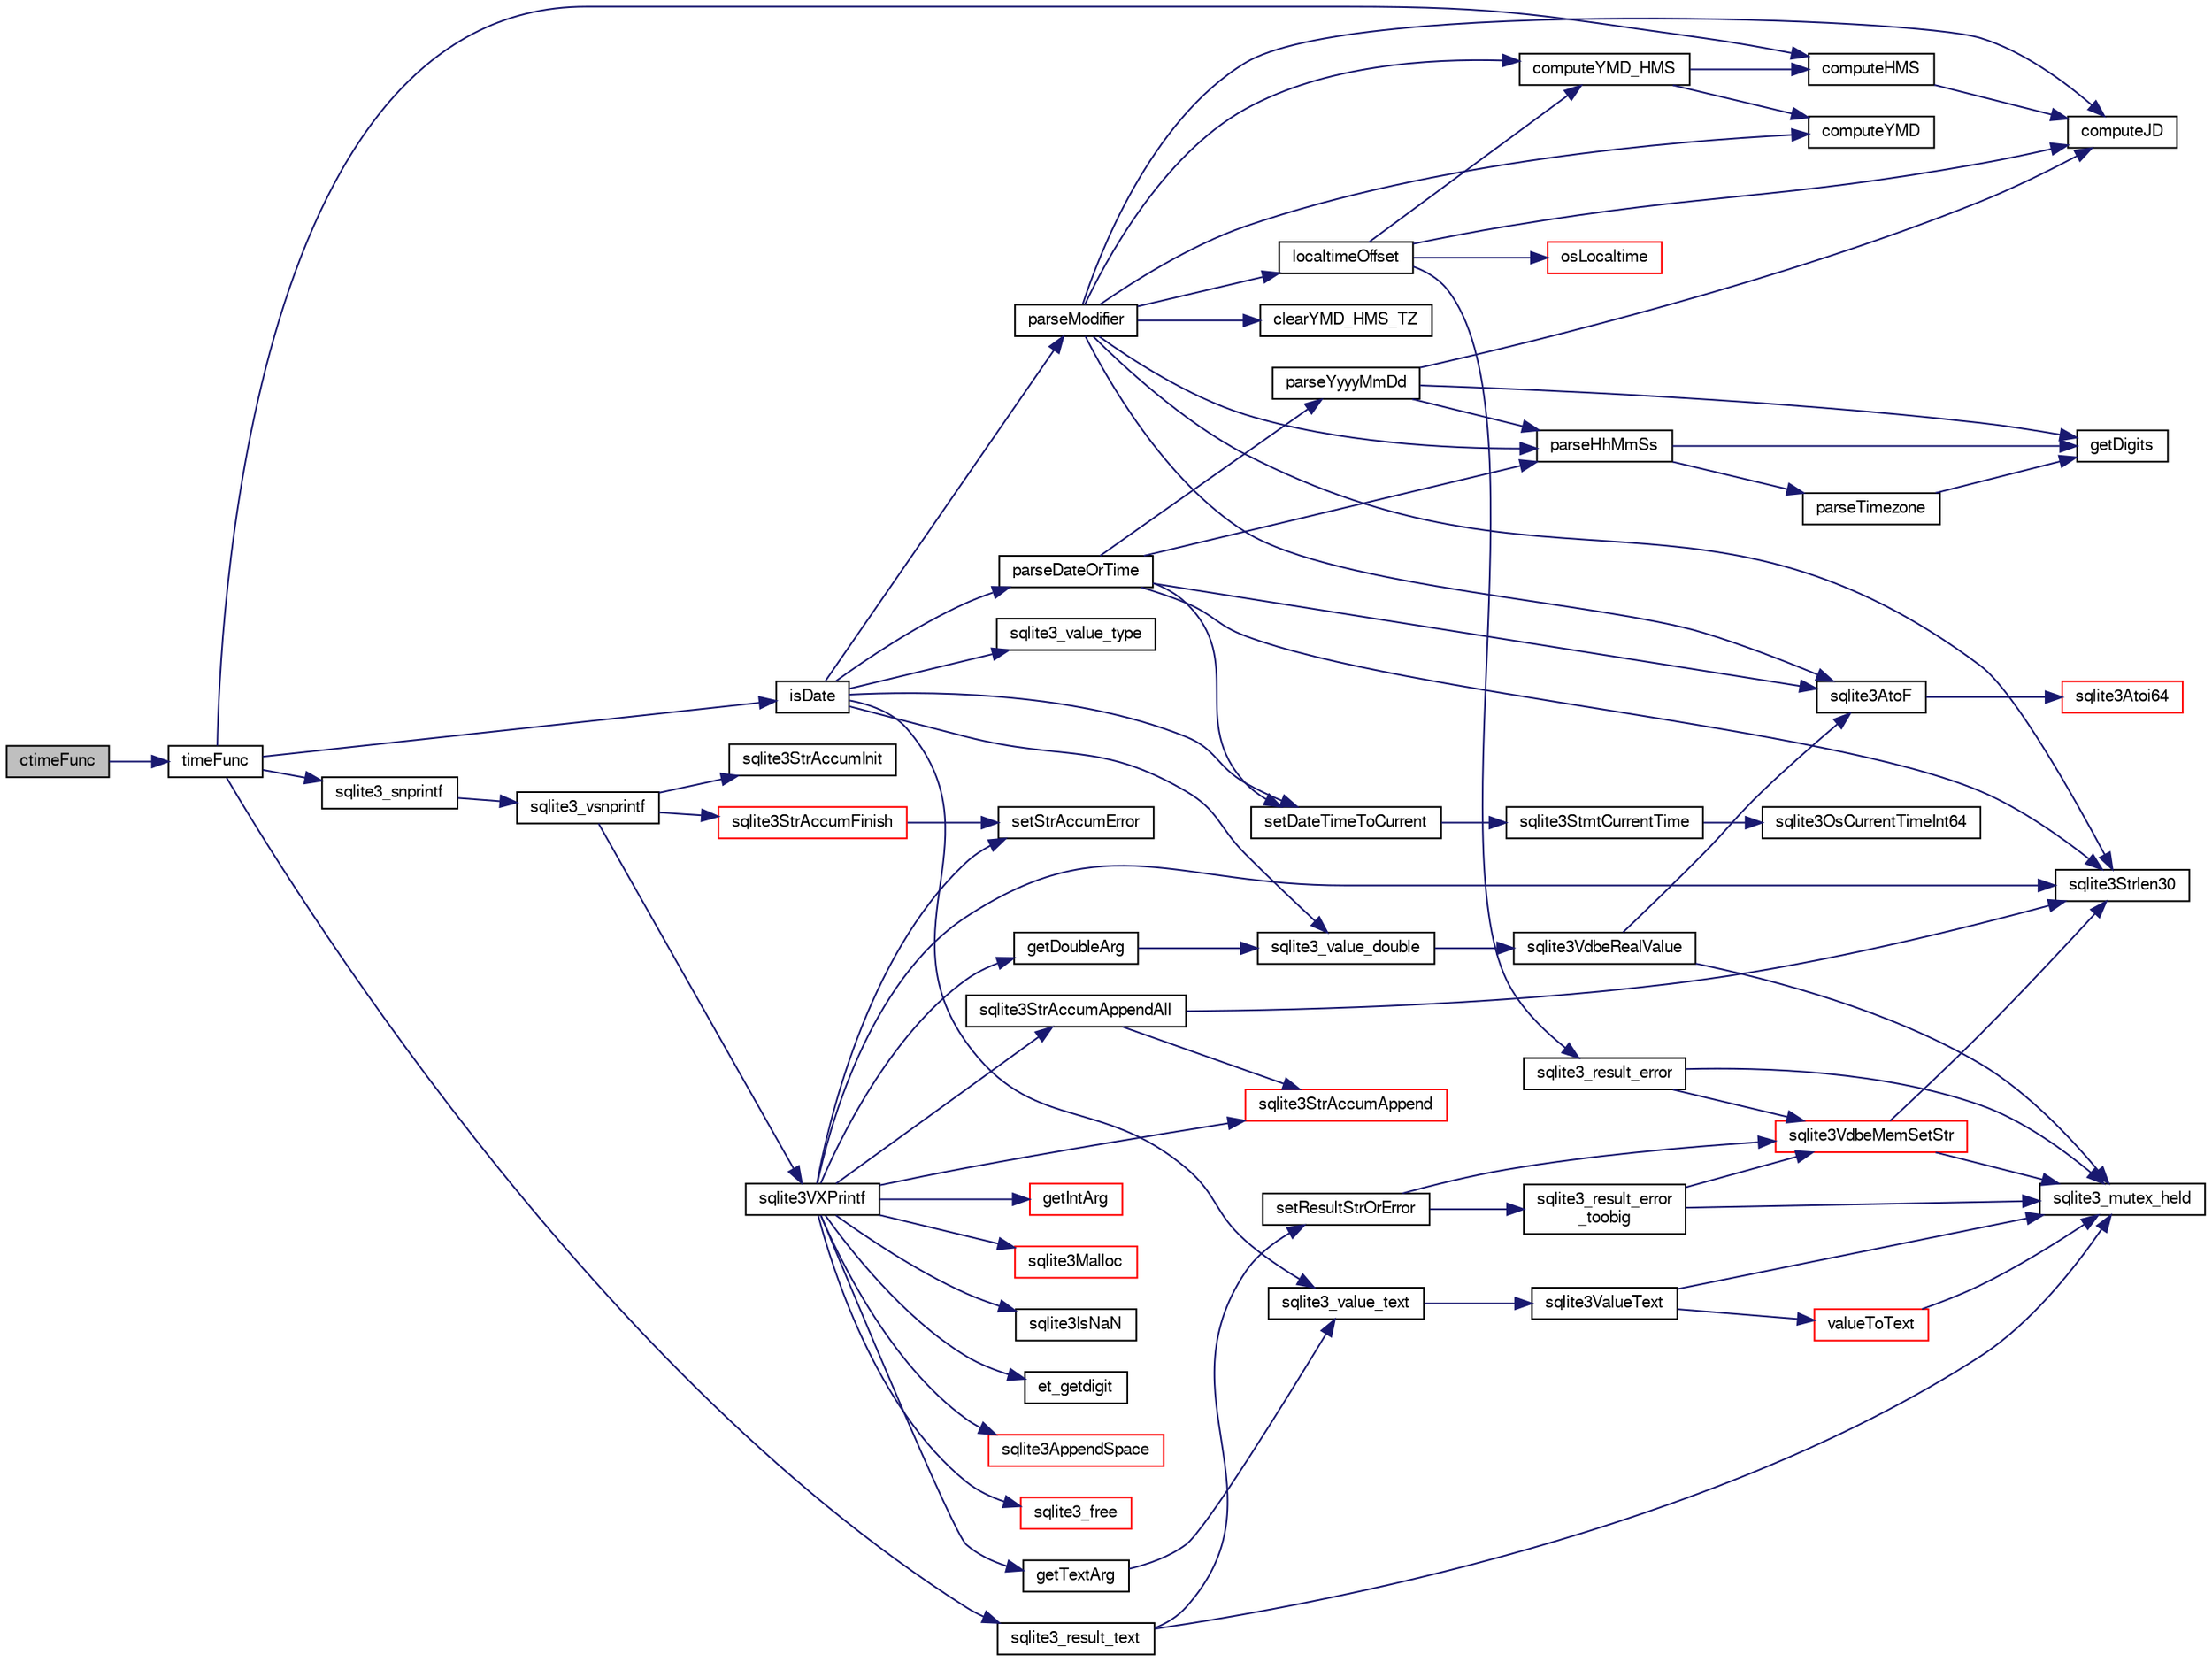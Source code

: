 digraph "ctimeFunc"
{
  edge [fontname="FreeSans",fontsize="10",labelfontname="FreeSans",labelfontsize="10"];
  node [fontname="FreeSans",fontsize="10",shape=record];
  rankdir="LR";
  Node80114 [label="ctimeFunc",height=0.2,width=0.4,color="black", fillcolor="grey75", style="filled", fontcolor="black"];
  Node80114 -> Node80115 [color="midnightblue",fontsize="10",style="solid",fontname="FreeSans"];
  Node80115 [label="timeFunc",height=0.2,width=0.4,color="black", fillcolor="white", style="filled",URL="$sqlite3_8c.html#aca881e4cda242c3a8f2256605cbf9e91"];
  Node80115 -> Node80116 [color="midnightblue",fontsize="10",style="solid",fontname="FreeSans"];
  Node80116 [label="isDate",height=0.2,width=0.4,color="black", fillcolor="white", style="filled",URL="$sqlite3_8c.html#a88586fabfb5a2ee248ccf6f5dfb90904"];
  Node80116 -> Node80117 [color="midnightblue",fontsize="10",style="solid",fontname="FreeSans"];
  Node80117 [label="setDateTimeToCurrent",height=0.2,width=0.4,color="black", fillcolor="white", style="filled",URL="$sqlite3_8c.html#a18009d23009369ca192dbbc98f7b9e2e"];
  Node80117 -> Node80118 [color="midnightblue",fontsize="10",style="solid",fontname="FreeSans"];
  Node80118 [label="sqlite3StmtCurrentTime",height=0.2,width=0.4,color="black", fillcolor="white", style="filled",URL="$sqlite3_8c.html#ae1011d49964d4f1e38cebd95eab80802"];
  Node80118 -> Node80119 [color="midnightblue",fontsize="10",style="solid",fontname="FreeSans"];
  Node80119 [label="sqlite3OsCurrentTimeInt64",height=0.2,width=0.4,color="black", fillcolor="white", style="filled",URL="$sqlite3_8c.html#a8fba11754c83b89782ef18af266f5ec2"];
  Node80116 -> Node80120 [color="midnightblue",fontsize="10",style="solid",fontname="FreeSans"];
  Node80120 [label="sqlite3_value_type",height=0.2,width=0.4,color="black", fillcolor="white", style="filled",URL="$sqlite3_8c.html#ac5e91a982065a1ab220a43bbd18cfa60"];
  Node80116 -> Node80121 [color="midnightblue",fontsize="10",style="solid",fontname="FreeSans"];
  Node80121 [label="sqlite3_value_double",height=0.2,width=0.4,color="black", fillcolor="white", style="filled",URL="$sqlite3_8c.html#a3e50c1a2dd484a8b6911c9d163816b88"];
  Node80121 -> Node80122 [color="midnightblue",fontsize="10",style="solid",fontname="FreeSans"];
  Node80122 [label="sqlite3VdbeRealValue",height=0.2,width=0.4,color="black", fillcolor="white", style="filled",URL="$sqlite3_8c.html#a5bf943a4f9a5516911b3bc610e3d64e0"];
  Node80122 -> Node80123 [color="midnightblue",fontsize="10",style="solid",fontname="FreeSans"];
  Node80123 [label="sqlite3_mutex_held",height=0.2,width=0.4,color="black", fillcolor="white", style="filled",URL="$sqlite3_8c.html#acf77da68932b6bc163c5e68547ecc3e7"];
  Node80122 -> Node80124 [color="midnightblue",fontsize="10",style="solid",fontname="FreeSans"];
  Node80124 [label="sqlite3AtoF",height=0.2,width=0.4,color="black", fillcolor="white", style="filled",URL="$sqlite3_8c.html#ad2a961fc08942417d977510a1384b6d2"];
  Node80124 -> Node80125 [color="midnightblue",fontsize="10",style="solid",fontname="FreeSans"];
  Node80125 [label="sqlite3Atoi64",height=0.2,width=0.4,color="red", fillcolor="white", style="filled",URL="$sqlite3_8c.html#a5b13083911b3dc0a0b54f43acc686a39"];
  Node80116 -> Node80127 [color="midnightblue",fontsize="10",style="solid",fontname="FreeSans"];
  Node80127 [label="sqlite3_value_text",height=0.2,width=0.4,color="black", fillcolor="white", style="filled",URL="$sqlite3_8c.html#aef2ace3239e6dd59c74110faa70f8171"];
  Node80127 -> Node80128 [color="midnightblue",fontsize="10",style="solid",fontname="FreeSans"];
  Node80128 [label="sqlite3ValueText",height=0.2,width=0.4,color="black", fillcolor="white", style="filled",URL="$sqlite3_8c.html#ad567a94e52d1adf81f4857fdba00a59b"];
  Node80128 -> Node80123 [color="midnightblue",fontsize="10",style="solid",fontname="FreeSans"];
  Node80128 -> Node80129 [color="midnightblue",fontsize="10",style="solid",fontname="FreeSans"];
  Node80129 [label="valueToText",height=0.2,width=0.4,color="red", fillcolor="white", style="filled",URL="$sqlite3_8c.html#abded1c4848e5c5901949c02af499044c"];
  Node80129 -> Node80123 [color="midnightblue",fontsize="10",style="solid",fontname="FreeSans"];
  Node80116 -> Node80387 [color="midnightblue",fontsize="10",style="solid",fontname="FreeSans"];
  Node80387 [label="parseDateOrTime",height=0.2,width=0.4,color="black", fillcolor="white", style="filled",URL="$sqlite3_8c.html#a86a0ea000a0479eb6de44cbeb82acef9"];
  Node80387 -> Node80388 [color="midnightblue",fontsize="10",style="solid",fontname="FreeSans"];
  Node80388 [label="parseYyyyMmDd",height=0.2,width=0.4,color="black", fillcolor="white", style="filled",URL="$sqlite3_8c.html#ad3a4252b0c148f0174e1e546115b5802"];
  Node80388 -> Node80389 [color="midnightblue",fontsize="10",style="solid",fontname="FreeSans"];
  Node80389 [label="getDigits",height=0.2,width=0.4,color="black", fillcolor="white", style="filled",URL="$sqlite3_8c.html#af4fdc2bcc27f2897a50c080040855e4d"];
  Node80388 -> Node80390 [color="midnightblue",fontsize="10",style="solid",fontname="FreeSans"];
  Node80390 [label="parseHhMmSs",height=0.2,width=0.4,color="black", fillcolor="white", style="filled",URL="$sqlite3_8c.html#ac4cdecf91abf320cc407022a3bd4944f"];
  Node80390 -> Node80389 [color="midnightblue",fontsize="10",style="solid",fontname="FreeSans"];
  Node80390 -> Node80391 [color="midnightblue",fontsize="10",style="solid",fontname="FreeSans"];
  Node80391 [label="parseTimezone",height=0.2,width=0.4,color="black", fillcolor="white", style="filled",URL="$sqlite3_8c.html#a0cdd15f925d164c8f4ce8f6a7ef87294"];
  Node80391 -> Node80389 [color="midnightblue",fontsize="10",style="solid",fontname="FreeSans"];
  Node80388 -> Node80356 [color="midnightblue",fontsize="10",style="solid",fontname="FreeSans"];
  Node80356 [label="computeJD",height=0.2,width=0.4,color="black", fillcolor="white", style="filled",URL="$sqlite3_8c.html#aeeefea84c7c62565ee8e5491f39c0bc4"];
  Node80387 -> Node80390 [color="midnightblue",fontsize="10",style="solid",fontname="FreeSans"];
  Node80387 -> Node80117 [color="midnightblue",fontsize="10",style="solid",fontname="FreeSans"];
  Node80387 -> Node80124 [color="midnightblue",fontsize="10",style="solid",fontname="FreeSans"];
  Node80387 -> Node80191 [color="midnightblue",fontsize="10",style="solid",fontname="FreeSans"];
  Node80191 [label="sqlite3Strlen30",height=0.2,width=0.4,color="black", fillcolor="white", style="filled",URL="$sqlite3_8c.html#a3dcd80ba41f1a308193dee74857b62a7"];
  Node80116 -> Node80392 [color="midnightblue",fontsize="10",style="solid",fontname="FreeSans"];
  Node80392 [label="parseModifier",height=0.2,width=0.4,color="black", fillcolor="white", style="filled",URL="$sqlite3_8c.html#af27e39a2d2026d0f51799a9c254c4f06"];
  Node80392 -> Node80356 [color="midnightblue",fontsize="10",style="solid",fontname="FreeSans"];
  Node80392 -> Node80393 [color="midnightblue",fontsize="10",style="solid",fontname="FreeSans"];
  Node80393 [label="localtimeOffset",height=0.2,width=0.4,color="black", fillcolor="white", style="filled",URL="$sqlite3_8c.html#a90df73d3001a38322fee639ae369b637"];
  Node80393 -> Node80360 [color="midnightblue",fontsize="10",style="solid",fontname="FreeSans"];
  Node80360 [label="computeYMD_HMS",height=0.2,width=0.4,color="black", fillcolor="white", style="filled",URL="$sqlite3_8c.html#aaa0f11071766258d0a6bd58c98a5cfa4"];
  Node80360 -> Node80358 [color="midnightblue",fontsize="10",style="solid",fontname="FreeSans"];
  Node80358 [label="computeYMD",height=0.2,width=0.4,color="black", fillcolor="white", style="filled",URL="$sqlite3_8c.html#a5bd5a8651c26bd9c9e84482fc7b82321"];
  Node80360 -> Node80361 [color="midnightblue",fontsize="10",style="solid",fontname="FreeSans"];
  Node80361 [label="computeHMS",height=0.2,width=0.4,color="black", fillcolor="white", style="filled",URL="$sqlite3_8c.html#a13e9c62b28e0545b79e18f6c020ee51b"];
  Node80361 -> Node80356 [color="midnightblue",fontsize="10",style="solid",fontname="FreeSans"];
  Node80393 -> Node80356 [color="midnightblue",fontsize="10",style="solid",fontname="FreeSans"];
  Node80393 -> Node80394 [color="midnightblue",fontsize="10",style="solid",fontname="FreeSans"];
  Node80394 [label="osLocaltime",height=0.2,width=0.4,color="red", fillcolor="white", style="filled",URL="$sqlite3_8c.html#a1cd1d1cf8d386ab8c12e96557cd47c20"];
  Node80393 -> Node80287 [color="midnightblue",fontsize="10",style="solid",fontname="FreeSans"];
  Node80287 [label="sqlite3_result_error",height=0.2,width=0.4,color="black", fillcolor="white", style="filled",URL="$sqlite3_8c.html#a577161e1b67908b94f47007aaa6ae4c4"];
  Node80287 -> Node80123 [color="midnightblue",fontsize="10",style="solid",fontname="FreeSans"];
  Node80287 -> Node80240 [color="midnightblue",fontsize="10",style="solid",fontname="FreeSans"];
  Node80240 [label="sqlite3VdbeMemSetStr",height=0.2,width=0.4,color="red", fillcolor="white", style="filled",URL="$sqlite3_8c.html#a9697bec7c3b512483638ea3646191d7d"];
  Node80240 -> Node80123 [color="midnightblue",fontsize="10",style="solid",fontname="FreeSans"];
  Node80240 -> Node80191 [color="midnightblue",fontsize="10",style="solid",fontname="FreeSans"];
  Node80392 -> Node80395 [color="midnightblue",fontsize="10",style="solid",fontname="FreeSans"];
  Node80395 [label="clearYMD_HMS_TZ",height=0.2,width=0.4,color="black", fillcolor="white", style="filled",URL="$sqlite3_8c.html#a52d96edd21a70f6a8a6a987c54de3cc3"];
  Node80392 -> Node80124 [color="midnightblue",fontsize="10",style="solid",fontname="FreeSans"];
  Node80392 -> Node80191 [color="midnightblue",fontsize="10",style="solid",fontname="FreeSans"];
  Node80392 -> Node80360 [color="midnightblue",fontsize="10",style="solid",fontname="FreeSans"];
  Node80392 -> Node80358 [color="midnightblue",fontsize="10",style="solid",fontname="FreeSans"];
  Node80392 -> Node80390 [color="midnightblue",fontsize="10",style="solid",fontname="FreeSans"];
  Node80115 -> Node80361 [color="midnightblue",fontsize="10",style="solid",fontname="FreeSans"];
  Node80115 -> Node80315 [color="midnightblue",fontsize="10",style="solid",fontname="FreeSans"];
  Node80315 [label="sqlite3_snprintf",height=0.2,width=0.4,color="black", fillcolor="white", style="filled",URL="$sqlite3_8c.html#aa2695a752e971577f5784122f2013c40"];
  Node80315 -> Node80316 [color="midnightblue",fontsize="10",style="solid",fontname="FreeSans"];
  Node80316 [label="sqlite3_vsnprintf",height=0.2,width=0.4,color="black", fillcolor="white", style="filled",URL="$sqlite3_8c.html#a0862c03aea71d62847e452aa655add42"];
  Node80316 -> Node80176 [color="midnightblue",fontsize="10",style="solid",fontname="FreeSans"];
  Node80176 [label="sqlite3StrAccumInit",height=0.2,width=0.4,color="black", fillcolor="white", style="filled",URL="$sqlite3_8c.html#aabf95e113b9d54d519cd15a56215f560"];
  Node80316 -> Node80177 [color="midnightblue",fontsize="10",style="solid",fontname="FreeSans"];
  Node80177 [label="sqlite3VXPrintf",height=0.2,width=0.4,color="black", fillcolor="white", style="filled",URL="$sqlite3_8c.html#a63c25806c9bd4a2b76f9a0eb232c6bde"];
  Node80177 -> Node80178 [color="midnightblue",fontsize="10",style="solid",fontname="FreeSans"];
  Node80178 [label="sqlite3StrAccumAppend",height=0.2,width=0.4,color="red", fillcolor="white", style="filled",URL="$sqlite3_8c.html#a56664fa33def33c5a5245b623441d5e0"];
  Node80177 -> Node80185 [color="midnightblue",fontsize="10",style="solid",fontname="FreeSans"];
  Node80185 [label="getIntArg",height=0.2,width=0.4,color="red", fillcolor="white", style="filled",URL="$sqlite3_8c.html#abff258963dbd9205fb299851a64c67be"];
  Node80177 -> Node80138 [color="midnightblue",fontsize="10",style="solid",fontname="FreeSans"];
  Node80138 [label="sqlite3Malloc",height=0.2,width=0.4,color="red", fillcolor="white", style="filled",URL="$sqlite3_8c.html#a361a2eaa846b1885f123abe46f5d8b2b"];
  Node80177 -> Node80181 [color="midnightblue",fontsize="10",style="solid",fontname="FreeSans"];
  Node80181 [label="setStrAccumError",height=0.2,width=0.4,color="black", fillcolor="white", style="filled",URL="$sqlite3_8c.html#a3dc479a1fc8ba1ab8edfe51f8a0b102c"];
  Node80177 -> Node80189 [color="midnightblue",fontsize="10",style="solid",fontname="FreeSans"];
  Node80189 [label="getDoubleArg",height=0.2,width=0.4,color="black", fillcolor="white", style="filled",URL="$sqlite3_8c.html#a1cf25120072c85bd261983b24c12c3d9"];
  Node80189 -> Node80121 [color="midnightblue",fontsize="10",style="solid",fontname="FreeSans"];
  Node80177 -> Node80190 [color="midnightblue",fontsize="10",style="solid",fontname="FreeSans"];
  Node80190 [label="sqlite3IsNaN",height=0.2,width=0.4,color="black", fillcolor="white", style="filled",URL="$sqlite3_8c.html#aed4d78203877c3486765ccbc7feebb50"];
  Node80177 -> Node80191 [color="midnightblue",fontsize="10",style="solid",fontname="FreeSans"];
  Node80177 -> Node80192 [color="midnightblue",fontsize="10",style="solid",fontname="FreeSans"];
  Node80192 [label="et_getdigit",height=0.2,width=0.4,color="black", fillcolor="white", style="filled",URL="$sqlite3_8c.html#a40c5a308749ad07cc2397a53e081bff0"];
  Node80177 -> Node80193 [color="midnightblue",fontsize="10",style="solid",fontname="FreeSans"];
  Node80193 [label="getTextArg",height=0.2,width=0.4,color="black", fillcolor="white", style="filled",URL="$sqlite3_8c.html#afbb41850423ef20071cefaab0431e04d"];
  Node80193 -> Node80127 [color="midnightblue",fontsize="10",style="solid",fontname="FreeSans"];
  Node80177 -> Node80194 [color="midnightblue",fontsize="10",style="solid",fontname="FreeSans"];
  Node80194 [label="sqlite3StrAccumAppendAll",height=0.2,width=0.4,color="black", fillcolor="white", style="filled",URL="$sqlite3_8c.html#acaf8f3e4f99a3c3a4a77e9c987547289"];
  Node80194 -> Node80178 [color="midnightblue",fontsize="10",style="solid",fontname="FreeSans"];
  Node80194 -> Node80191 [color="midnightblue",fontsize="10",style="solid",fontname="FreeSans"];
  Node80177 -> Node80195 [color="midnightblue",fontsize="10",style="solid",fontname="FreeSans"];
  Node80195 [label="sqlite3AppendSpace",height=0.2,width=0.4,color="red", fillcolor="white", style="filled",URL="$sqlite3_8c.html#aefd38a5afc0020d4a93855c3ee7c63a8"];
  Node80177 -> Node80149 [color="midnightblue",fontsize="10",style="solid",fontname="FreeSans"];
  Node80149 [label="sqlite3_free",height=0.2,width=0.4,color="red", fillcolor="white", style="filled",URL="$sqlite3_8c.html#a6552349e36a8a691af5487999ab09519"];
  Node80316 -> Node80196 [color="midnightblue",fontsize="10",style="solid",fontname="FreeSans"];
  Node80196 [label="sqlite3StrAccumFinish",height=0.2,width=0.4,color="red", fillcolor="white", style="filled",URL="$sqlite3_8c.html#adb7f26b10ac1b847db6f000ef4c2e2ba"];
  Node80196 -> Node80181 [color="midnightblue",fontsize="10",style="solid",fontname="FreeSans"];
  Node80115 -> Node80252 [color="midnightblue",fontsize="10",style="solid",fontname="FreeSans"];
  Node80252 [label="sqlite3_result_text",height=0.2,width=0.4,color="black", fillcolor="white", style="filled",URL="$sqlite3_8c.html#a2c06bc83045bd7986b89e5e8bd689bdf"];
  Node80252 -> Node80123 [color="midnightblue",fontsize="10",style="solid",fontname="FreeSans"];
  Node80252 -> Node80253 [color="midnightblue",fontsize="10",style="solid",fontname="FreeSans"];
  Node80253 [label="setResultStrOrError",height=0.2,width=0.4,color="black", fillcolor="white", style="filled",URL="$sqlite3_8c.html#af1d0f45c261a19434fad327798cc6d6b"];
  Node80253 -> Node80240 [color="midnightblue",fontsize="10",style="solid",fontname="FreeSans"];
  Node80253 -> Node80239 [color="midnightblue",fontsize="10",style="solid",fontname="FreeSans"];
  Node80239 [label="sqlite3_result_error\l_toobig",height=0.2,width=0.4,color="black", fillcolor="white", style="filled",URL="$sqlite3_8c.html#ad4f0c5e8c9421d0c4550c1a108221abe"];
  Node80239 -> Node80123 [color="midnightblue",fontsize="10",style="solid",fontname="FreeSans"];
  Node80239 -> Node80240 [color="midnightblue",fontsize="10",style="solid",fontname="FreeSans"];
}
